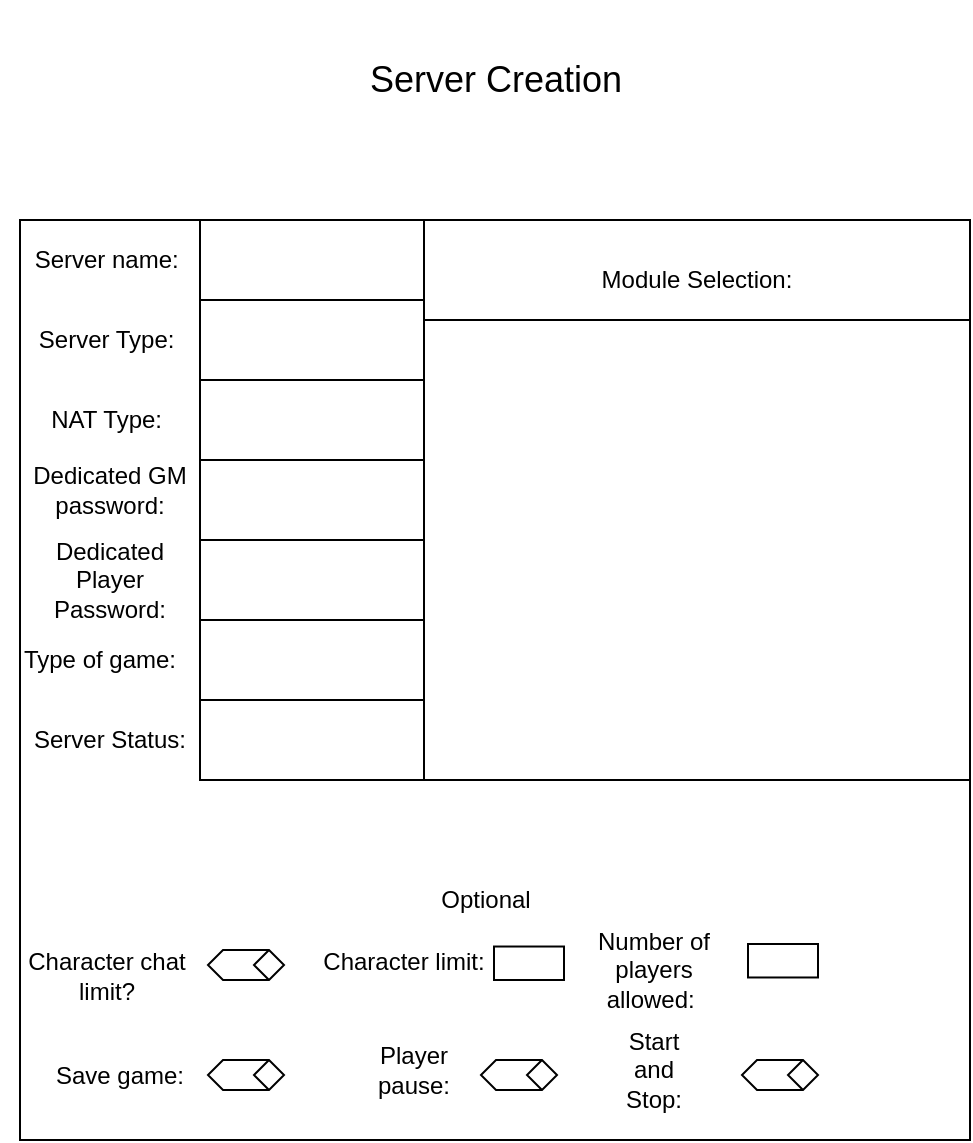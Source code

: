 <mxfile version="14.5.1" type="device"><diagram id="7tlamaOp5ar0KnM_F291" name="Page-1"><mxGraphModel dx="1662" dy="822" grid="1" gridSize="10" guides="1" tooltips="1" connect="1" arrows="1" fold="1" page="1" pageScale="1" pageWidth="850" pageHeight="1100" math="0" shadow="0"><root><mxCell id="0"/><mxCell id="1" parent="0"/><mxCell id="o9hnopE6zujni1D6AM7p-3" value="" style="rounded=0;whiteSpace=wrap;html=1;" vertex="1" parent="1"><mxGeometry x="188" y="130" width="475" height="460" as="geometry"/></mxCell><mxCell id="o9hnopE6zujni1D6AM7p-4" value="" style="rounded=0;whiteSpace=wrap;html=1;" vertex="1" parent="1"><mxGeometry x="278" y="170" width="112" height="40" as="geometry"/></mxCell><mxCell id="o9hnopE6zujni1D6AM7p-5" value="" style="rounded=0;whiteSpace=wrap;html=1;" vertex="1" parent="1"><mxGeometry x="278" y="210" width="112" height="40" as="geometry"/></mxCell><mxCell id="o9hnopE6zujni1D6AM7p-6" value="" style="rounded=0;whiteSpace=wrap;html=1;" vertex="1" parent="1"><mxGeometry x="390" y="180" width="273" height="230" as="geometry"/></mxCell><mxCell id="o9hnopE6zujni1D6AM7p-9" value="Optional" style="text;html=1;strokeColor=none;fillColor=none;align=center;verticalAlign=middle;whiteSpace=wrap;rounded=0;" vertex="1" parent="1"><mxGeometry x="390" y="460" width="62" height="20" as="geometry"/></mxCell><mxCell id="o9hnopE6zujni1D6AM7p-10" value="" style="rounded=0;whiteSpace=wrap;html=1;" vertex="1" parent="1"><mxGeometry x="425" y="493.26" width="35" height="16.74" as="geometry"/></mxCell><mxCell id="o9hnopE6zujni1D6AM7p-13" value="&lt;font style=&quot;font-size: 18px&quot;&gt;Server Creation&lt;/font&gt;" style="text;html=1;strokeColor=none;fillColor=none;align=center;verticalAlign=middle;whiteSpace=wrap;rounded=0;" vertex="1" parent="1"><mxGeometry x="340.5" y="20" width="170" height="80" as="geometry"/></mxCell><mxCell id="o9hnopE6zujni1D6AM7p-14" value="" style="rounded=0;whiteSpace=wrap;html=1;" vertex="1" parent="1"><mxGeometry x="278" y="130" width="112" height="40" as="geometry"/></mxCell><mxCell id="o9hnopE6zujni1D6AM7p-21" value="" style="rounded=0;whiteSpace=wrap;html=1;" vertex="1" parent="1"><mxGeometry x="278" y="250" width="112" height="40" as="geometry"/></mxCell><mxCell id="o9hnopE6zujni1D6AM7p-22" value="" style="rounded=0;whiteSpace=wrap;html=1;" vertex="1" parent="1"><mxGeometry x="278" y="330" width="112" height="40" as="geometry"/></mxCell><mxCell id="o9hnopE6zujni1D6AM7p-24" value="" style="rounded=0;whiteSpace=wrap;html=1;" vertex="1" parent="1"><mxGeometry x="278" y="370" width="112" height="40" as="geometry"/></mxCell><mxCell id="o9hnopE6zujni1D6AM7p-25" value="Server name:&amp;nbsp;" style="text;html=1;strokeColor=none;fillColor=none;align=center;verticalAlign=middle;whiteSpace=wrap;rounded=0;" vertex="1" parent="1"><mxGeometry x="193" y="140" width="80" height="20" as="geometry"/></mxCell><mxCell id="o9hnopE6zujni1D6AM7p-26" value="Server Type:&amp;nbsp;" style="text;html=1;strokeColor=none;fillColor=none;align=center;verticalAlign=middle;whiteSpace=wrap;rounded=0;" vertex="1" parent="1"><mxGeometry x="193" y="180" width="80" height="20" as="geometry"/></mxCell><mxCell id="o9hnopE6zujni1D6AM7p-28" style="edgeStyle=orthogonalEdgeStyle;rounded=0;orthogonalLoop=1;jettySize=auto;html=1;exitX=0.5;exitY=1;exitDx=0;exitDy=0;" edge="1" parent="1" source="o9hnopE6zujni1D6AM7p-26" target="o9hnopE6zujni1D6AM7p-26"><mxGeometry relative="1" as="geometry"/></mxCell><mxCell id="o9hnopE6zujni1D6AM7p-29" value="NAT Type:&amp;nbsp;" style="text;html=1;strokeColor=none;fillColor=none;align=center;verticalAlign=middle;whiteSpace=wrap;rounded=0;" vertex="1" parent="1"><mxGeometry x="193" y="220" width="80" height="20" as="geometry"/></mxCell><mxCell id="o9hnopE6zujni1D6AM7p-30" value="Dedicated GM password:" style="text;html=1;strokeColor=none;fillColor=none;align=center;verticalAlign=middle;whiteSpace=wrap;rounded=0;" vertex="1" parent="1"><mxGeometry x="188" y="250" width="90" height="30" as="geometry"/></mxCell><mxCell id="o9hnopE6zujni1D6AM7p-31" value="Type of game:" style="text;html=1;strokeColor=none;fillColor=none;align=center;verticalAlign=middle;whiteSpace=wrap;rounded=0;" vertex="1" parent="1"><mxGeometry x="188" y="340" width="80" height="20" as="geometry"/></mxCell><mxCell id="o9hnopE6zujni1D6AM7p-32" value="Number of players allowed:&amp;nbsp;" style="text;html=1;strokeColor=none;fillColor=none;align=center;verticalAlign=middle;whiteSpace=wrap;rounded=0;" vertex="1" parent="1"><mxGeometry x="461" y="492" width="88" height="26.74" as="geometry"/></mxCell><mxCell id="o9hnopE6zujni1D6AM7p-33" value="Server Status:" style="text;html=1;strokeColor=none;fillColor=none;align=center;verticalAlign=middle;whiteSpace=wrap;rounded=0;" vertex="1" parent="1"><mxGeometry x="178" y="380" width="110" height="20" as="geometry"/></mxCell><mxCell id="o9hnopE6zujni1D6AM7p-34" value="Character chat limit?" style="text;html=1;strokeColor=none;fillColor=none;align=center;verticalAlign=middle;whiteSpace=wrap;rounded=0;" vertex="1" parent="1"><mxGeometry x="188" y="480" width="87" height="55" as="geometry"/></mxCell><mxCell id="o9hnopE6zujni1D6AM7p-35" value="Save game:" style="text;html=1;strokeColor=none;fillColor=none;align=center;verticalAlign=middle;whiteSpace=wrap;rounded=0;" vertex="1" parent="1"><mxGeometry x="203" y="547.5" width="70" height="20" as="geometry"/></mxCell><mxCell id="o9hnopE6zujni1D6AM7p-36" value="Character limit:" style="text;html=1;strokeColor=none;fillColor=none;align=center;verticalAlign=middle;whiteSpace=wrap;rounded=0;" vertex="1" parent="1"><mxGeometry x="335" y="480" width="90" height="42" as="geometry"/></mxCell><mxCell id="o9hnopE6zujni1D6AM7p-37" value="Player pause:" style="text;html=1;strokeColor=none;fillColor=none;align=center;verticalAlign=middle;whiteSpace=wrap;rounded=0;" vertex="1" parent="1"><mxGeometry x="350" y="545" width="70" height="20" as="geometry"/></mxCell><mxCell id="o9hnopE6zujni1D6AM7p-38" value="Dedicated Player Password:" style="text;html=1;strokeColor=none;fillColor=none;align=center;verticalAlign=middle;whiteSpace=wrap;rounded=0;" vertex="1" parent="1"><mxGeometry x="208" y="295.5" width="50" height="29" as="geometry"/></mxCell><mxCell id="o9hnopE6zujni1D6AM7p-39" value="Start and Stop:" style="text;html=1;strokeColor=none;fillColor=none;align=center;verticalAlign=middle;whiteSpace=wrap;rounded=0;" vertex="1" parent="1"><mxGeometry x="485" y="545" width="40" height="20" as="geometry"/></mxCell><mxCell id="o9hnopE6zujni1D6AM7p-40" value="Module Selection:" style="text;html=1;strokeColor=none;fillColor=none;align=center;verticalAlign=middle;whiteSpace=wrap;rounded=0;" vertex="1" parent="1"><mxGeometry x="474" y="150" width="105" height="20" as="geometry"/></mxCell><mxCell id="o9hnopE6zujni1D6AM7p-46" value="" style="html=1;dashed=0;whitespace=wrap;shape=mxgraph.dfd.check2" vertex="1" parent="1"><mxGeometry x="282" y="550" width="38" height="15" as="geometry"/></mxCell><mxCell id="o9hnopE6zujni1D6AM7p-48" value="" style="rounded=0;whiteSpace=wrap;html=1;" vertex="1" parent="1"><mxGeometry x="278" y="290" width="112" height="40" as="geometry"/></mxCell><mxCell id="o9hnopE6zujni1D6AM7p-51" value="" style="html=1;dashed=0;whitespace=wrap;shape=mxgraph.dfd.check2" vertex="1" parent="1"><mxGeometry x="282" y="495" width="38" height="15" as="geometry"/></mxCell><mxCell id="o9hnopE6zujni1D6AM7p-54" value="" style="html=1;dashed=0;whitespace=wrap;shape=mxgraph.dfd.check2" vertex="1" parent="1"><mxGeometry x="418.5" y="550" width="38" height="15" as="geometry"/></mxCell><mxCell id="o9hnopE6zujni1D6AM7p-55" value="" style="html=1;dashed=0;whitespace=wrap;shape=mxgraph.dfd.check2" vertex="1" parent="1"><mxGeometry x="549" y="550" width="38" height="15" as="geometry"/></mxCell><mxCell id="o9hnopE6zujni1D6AM7p-57" value="" style="rounded=0;whiteSpace=wrap;html=1;" vertex="1" parent="1"><mxGeometry x="552" y="492" width="35" height="16.74" as="geometry"/></mxCell></root></mxGraphModel></diagram></mxfile>